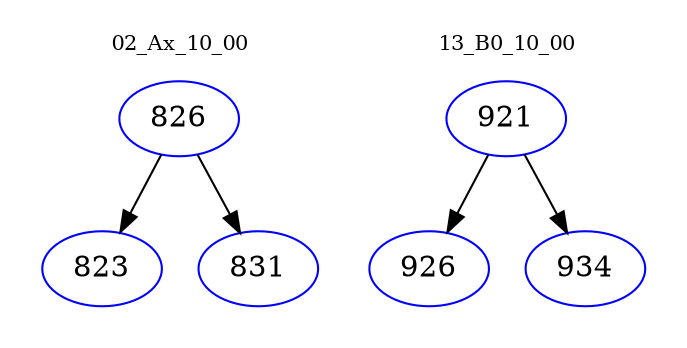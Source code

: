 digraph{
subgraph cluster_0 {
color = white
label = "02_Ax_10_00";
fontsize=10;
T0_826 [label="826", color="blue"]
T0_826 -> T0_823 [color="black"]
T0_823 [label="823", color="blue"]
T0_826 -> T0_831 [color="black"]
T0_831 [label="831", color="blue"]
}
subgraph cluster_1 {
color = white
label = "13_B0_10_00";
fontsize=10;
T1_921 [label="921", color="blue"]
T1_921 -> T1_926 [color="black"]
T1_926 [label="926", color="blue"]
T1_921 -> T1_934 [color="black"]
T1_934 [label="934", color="blue"]
}
}
